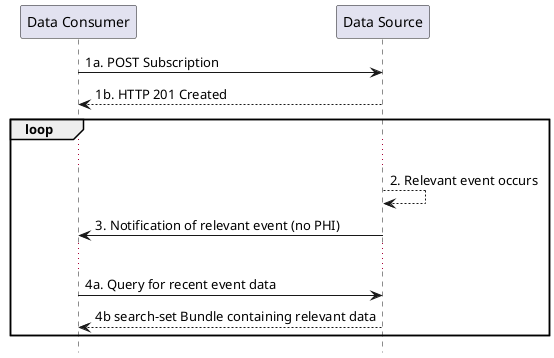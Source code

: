 @startuml
hide footbox
participant "Data Consumer" as Consumer
participant "Data Source" as Source
Consumer -> Source: 1a. POST Subscription
Consumer <-- Source: 1b. HTTP 201 Created
loop
  ...
  Source --> Source: 2. Relevant event occurs
  Consumer <- Source: 3. Notification of relevant event (no PHI)
  ...
  Consumer -> Source: 4a. Query for recent event data
  Consumer <-- Source: 4b search-set Bundle containing relevant data
end
@enduml
